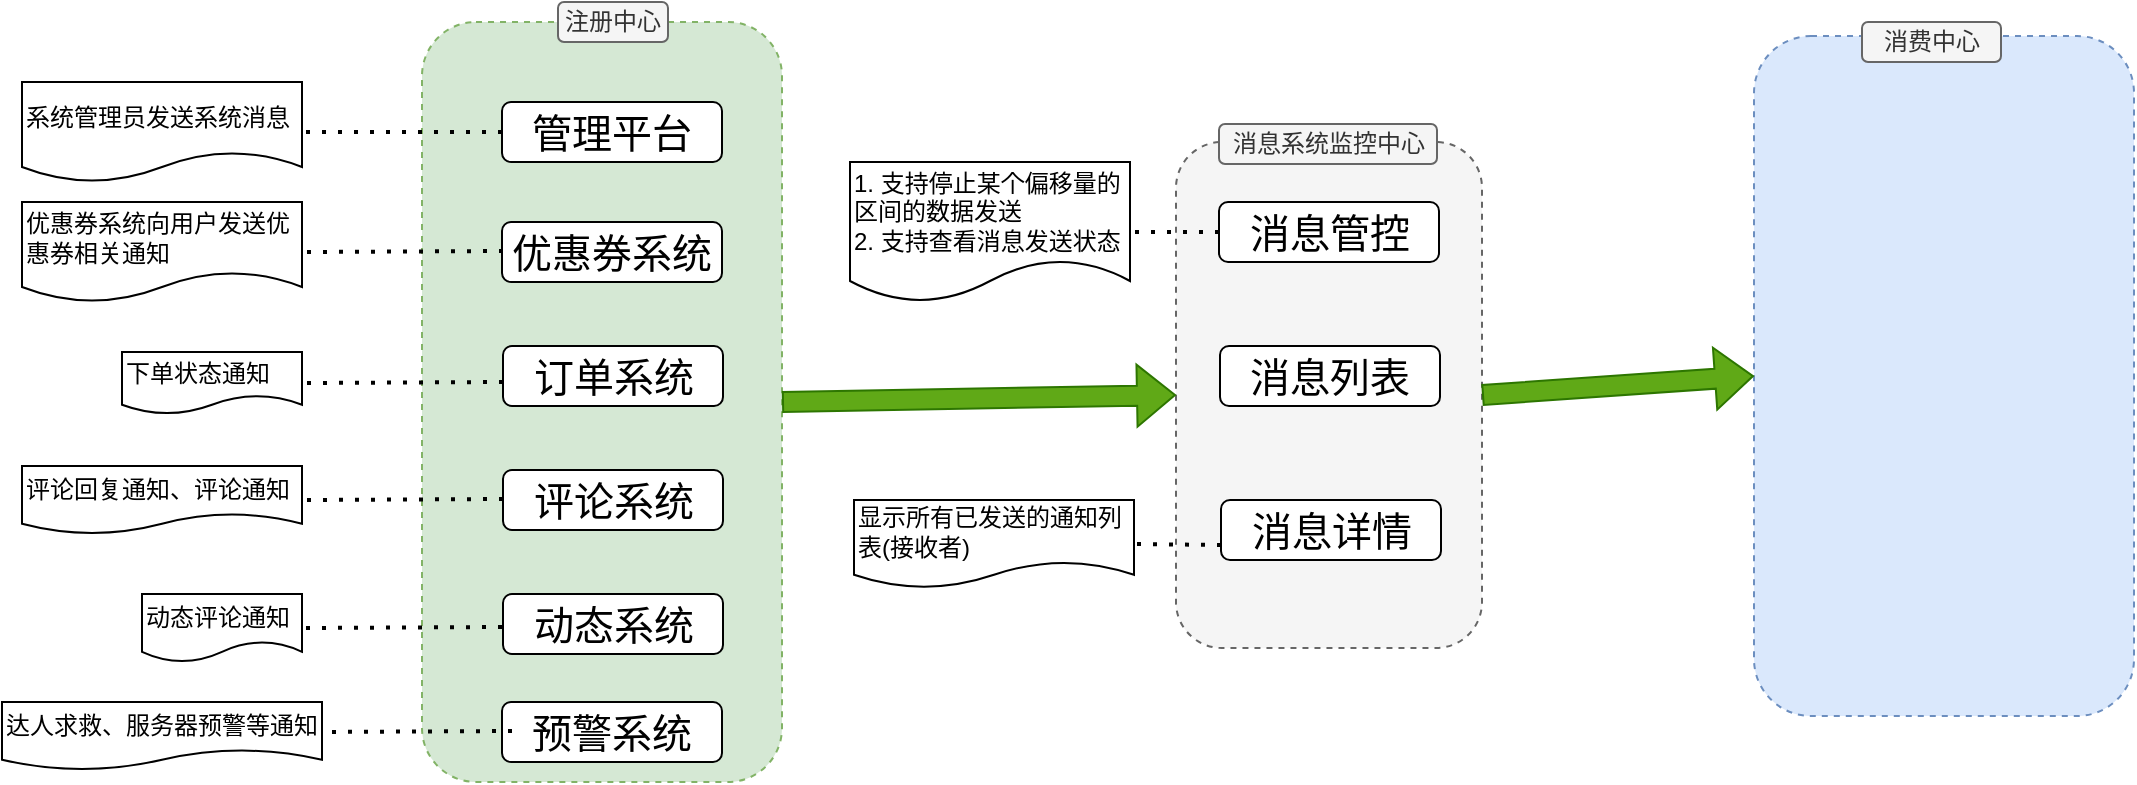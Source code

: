 <mxfile version="21.6.2" type="github">
  <diagram name="第 1 页" id="NAOGwRa4cKEJh-U7dT4i">
    <mxGraphModel dx="1781" dy="689" grid="1" gridSize="10" guides="1" tooltips="1" connect="1" arrows="1" fold="1" page="1" pageScale="1" pageWidth="827" pageHeight="1169" math="0" shadow="0">
      <root>
        <mxCell id="0" />
        <mxCell id="1" parent="0" />
        <mxCell id="M_dqpOYaqOXfzwQB8Ssg-3" value="" style="rounded=1;whiteSpace=wrap;html=1;dashed=1;fillColor=#d5e8d4;strokeColor=#82b366;" vertex="1" parent="1">
          <mxGeometry x="30" y="720" width="180" height="380" as="geometry" />
        </mxCell>
        <mxCell id="M_dqpOYaqOXfzwQB8Ssg-5" value="注册中心" style="rounded=1;whiteSpace=wrap;html=1;fillColor=#f5f5f5;fontColor=#333333;strokeColor=#666666;" vertex="1" parent="1">
          <mxGeometry x="98" y="710" width="55" height="20" as="geometry" />
        </mxCell>
        <mxCell id="M_dqpOYaqOXfzwQB8Ssg-6" value="&lt;font style=&quot;font-size: 20px;&quot;&gt;管理平台&lt;/font&gt;" style="rounded=1;whiteSpace=wrap;html=1;" vertex="1" parent="1">
          <mxGeometry x="70" y="760" width="110" height="30" as="geometry" />
        </mxCell>
        <mxCell id="M_dqpOYaqOXfzwQB8Ssg-7" value="&lt;font style=&quot;font-size: 20px;&quot;&gt;订单系统&lt;/font&gt;" style="rounded=1;whiteSpace=wrap;html=1;" vertex="1" parent="1">
          <mxGeometry x="70.5" y="882" width="110" height="30" as="geometry" />
        </mxCell>
        <mxCell id="M_dqpOYaqOXfzwQB8Ssg-8" value="&lt;font style=&quot;font-size: 20px;&quot;&gt;动态系统&lt;/font&gt;" style="rounded=1;whiteSpace=wrap;html=1;" vertex="1" parent="1">
          <mxGeometry x="70.5" y="1006" width="110" height="30" as="geometry" />
        </mxCell>
        <mxCell id="M_dqpOYaqOXfzwQB8Ssg-9" value="&lt;font style=&quot;font-size: 20px;&quot;&gt;评论系统&lt;/font&gt;" style="rounded=1;whiteSpace=wrap;html=1;" vertex="1" parent="1">
          <mxGeometry x="70.5" y="944" width="110" height="30" as="geometry" />
        </mxCell>
        <mxCell id="M_dqpOYaqOXfzwQB8Ssg-10" value="&lt;font style=&quot;font-size: 20px;&quot;&gt;优惠券系统&lt;/font&gt;" style="rounded=1;whiteSpace=wrap;html=1;" vertex="1" parent="1">
          <mxGeometry x="70" y="820" width="110" height="30" as="geometry" />
        </mxCell>
        <mxCell id="M_dqpOYaqOXfzwQB8Ssg-11" value="" style="endArrow=none;dashed=1;html=1;dashPattern=1 3;strokeWidth=2;rounded=0;exitX=0;exitY=0.5;exitDx=0;exitDy=0;entryX=1;entryY=0.5;entryDx=0;entryDy=0;" edge="1" parent="1" source="M_dqpOYaqOXfzwQB8Ssg-6" target="M_dqpOYaqOXfzwQB8Ssg-12">
          <mxGeometry width="50" height="50" relative="1" as="geometry">
            <mxPoint x="200" y="700" as="sourcePoint" />
            <mxPoint x="-10" y="775" as="targetPoint" />
          </mxGeometry>
        </mxCell>
        <mxCell id="M_dqpOYaqOXfzwQB8Ssg-12" value="系统管理员发送系统消息" style="shape=document;whiteSpace=wrap;html=1;boundedLbl=1;align=left;" vertex="1" parent="1">
          <mxGeometry x="-170" y="750" width="140" height="50" as="geometry" />
        </mxCell>
        <mxCell id="M_dqpOYaqOXfzwQB8Ssg-14" value="" style="rounded=1;whiteSpace=wrap;html=1;dashed=1;fillColor=#dae8fc;strokeColor=#6c8ebf;" vertex="1" parent="1">
          <mxGeometry x="696" y="727" width="190" height="340" as="geometry" />
        </mxCell>
        <mxCell id="M_dqpOYaqOXfzwQB8Ssg-15" value="" style="rounded=1;whiteSpace=wrap;html=1;dashed=1;fillColor=#f5f5f5;strokeColor=#666666;fontColor=#333333;" vertex="1" parent="1">
          <mxGeometry x="407" y="780" width="153" height="253" as="geometry" />
        </mxCell>
        <mxCell id="M_dqpOYaqOXfzwQB8Ssg-16" value="" style="endArrow=none;dashed=1;html=1;dashPattern=1 3;strokeWidth=2;rounded=0;exitX=0;exitY=0.5;exitDx=0;exitDy=0;" edge="1" parent="1">
          <mxGeometry width="50" height="50" relative="1" as="geometry">
            <mxPoint x="70.5" y="834.5" as="sourcePoint" />
            <mxPoint x="-29" y="835" as="targetPoint" />
          </mxGeometry>
        </mxCell>
        <mxCell id="M_dqpOYaqOXfzwQB8Ssg-17" value="优惠券系统向用户发送优惠券相关通知" style="shape=document;whiteSpace=wrap;html=1;boundedLbl=1;align=left;" vertex="1" parent="1">
          <mxGeometry x="-170" y="810" width="140" height="50" as="geometry" />
        </mxCell>
        <mxCell id="M_dqpOYaqOXfzwQB8Ssg-18" value="下单状态通知" style="shape=document;whiteSpace=wrap;html=1;boundedLbl=1;align=left;" vertex="1" parent="1">
          <mxGeometry x="-120" y="885" width="90" height="31" as="geometry" />
        </mxCell>
        <mxCell id="M_dqpOYaqOXfzwQB8Ssg-19" value="" style="endArrow=none;dashed=1;html=1;dashPattern=1 3;strokeWidth=2;rounded=0;exitX=0;exitY=0.5;exitDx=0;exitDy=0;entryX=1;entryY=0.5;entryDx=0;entryDy=0;" edge="1" parent="1" target="M_dqpOYaqOXfzwQB8Ssg-18">
          <mxGeometry width="50" height="50" relative="1" as="geometry">
            <mxPoint x="70.5" y="900" as="sourcePoint" />
            <mxPoint x="-29" y="900.5" as="targetPoint" />
          </mxGeometry>
        </mxCell>
        <mxCell id="M_dqpOYaqOXfzwQB8Ssg-20" value="评论回复通知、评论通知" style="shape=document;whiteSpace=wrap;html=1;boundedLbl=1;align=left;" vertex="1" parent="1">
          <mxGeometry x="-170" y="942" width="140" height="34" as="geometry" />
        </mxCell>
        <mxCell id="M_dqpOYaqOXfzwQB8Ssg-21" value="" style="endArrow=none;dashed=1;html=1;dashPattern=1 3;strokeWidth=2;rounded=0;exitX=0;exitY=0.5;exitDx=0;exitDy=0;entryX=1;entryY=0.5;entryDx=0;entryDy=0;" edge="1" parent="1" target="M_dqpOYaqOXfzwQB8Ssg-20">
          <mxGeometry width="50" height="50" relative="1" as="geometry">
            <mxPoint x="70.5" y="958.5" as="sourcePoint" />
            <mxPoint x="-30" y="959.5" as="targetPoint" />
          </mxGeometry>
        </mxCell>
        <mxCell id="M_dqpOYaqOXfzwQB8Ssg-22" value="&lt;font style=&quot;font-size: 20px;&quot;&gt;预警系统&lt;/font&gt;" style="rounded=1;whiteSpace=wrap;html=1;" vertex="1" parent="1">
          <mxGeometry x="70" y="1060" width="110" height="30" as="geometry" />
        </mxCell>
        <mxCell id="M_dqpOYaqOXfzwQB8Ssg-25" value="动态评论通知" style="shape=document;whiteSpace=wrap;html=1;boundedLbl=1;align=left;" vertex="1" parent="1">
          <mxGeometry x="-110" y="1006" width="80" height="34" as="geometry" />
        </mxCell>
        <mxCell id="M_dqpOYaqOXfzwQB8Ssg-26" value="" style="endArrow=none;dashed=1;html=1;dashPattern=1 3;strokeWidth=2;rounded=0;exitX=0;exitY=0.5;exitDx=0;exitDy=0;entryX=1;entryY=0.5;entryDx=0;entryDy=0;" edge="1" parent="1">
          <mxGeometry width="50" height="50" relative="1" as="geometry">
            <mxPoint x="70" y="1022.5" as="sourcePoint" />
            <mxPoint x="-30.5" y="1023" as="targetPoint" />
          </mxGeometry>
        </mxCell>
        <mxCell id="M_dqpOYaqOXfzwQB8Ssg-27" value="" style="endArrow=none;dashed=1;html=1;dashPattern=1 3;strokeWidth=2;rounded=0;exitX=0;exitY=0.5;exitDx=0;exitDy=0;entryX=1;entryY=0.5;entryDx=0;entryDy=0;" edge="1" parent="1">
          <mxGeometry width="50" height="50" relative="1" as="geometry">
            <mxPoint x="75" y="1074.5" as="sourcePoint" />
            <mxPoint x="-25.5" y="1075" as="targetPoint" />
          </mxGeometry>
        </mxCell>
        <mxCell id="M_dqpOYaqOXfzwQB8Ssg-28" value="达人求救、服务器预警等通知" style="shape=document;whiteSpace=wrap;html=1;boundedLbl=1;align=left;" vertex="1" parent="1">
          <mxGeometry x="-180" y="1060" width="160" height="34" as="geometry" />
        </mxCell>
        <mxCell id="M_dqpOYaqOXfzwQB8Ssg-29" value="消息系统监控中心" style="rounded=1;whiteSpace=wrap;html=1;fillColor=#f5f5f5;strokeColor=#666666;fontColor=#333333;" vertex="1" parent="1">
          <mxGeometry x="428.5" y="771" width="109" height="20" as="geometry" />
        </mxCell>
        <mxCell id="M_dqpOYaqOXfzwQB8Ssg-31" value="" style="shape=flexArrow;endArrow=classic;html=1;rounded=0;entryX=0;entryY=0.5;entryDx=0;entryDy=0;exitX=1;exitY=0.5;exitDx=0;exitDy=0;fillColor=#60a917;strokeColor=#2D7600;" edge="1" parent="1" source="M_dqpOYaqOXfzwQB8Ssg-3" target="M_dqpOYaqOXfzwQB8Ssg-15">
          <mxGeometry width="50" height="50" relative="1" as="geometry">
            <mxPoint x="220" y="911" as="sourcePoint" />
            <mxPoint x="285" y="791" as="targetPoint" />
          </mxGeometry>
        </mxCell>
        <mxCell id="M_dqpOYaqOXfzwQB8Ssg-32" value="&lt;span style=&quot;font-size: 20px;&quot;&gt;消息列表&lt;/span&gt;" style="rounded=1;whiteSpace=wrap;html=1;" vertex="1" parent="1">
          <mxGeometry x="429" y="882" width="110" height="30" as="geometry" />
        </mxCell>
        <mxCell id="M_dqpOYaqOXfzwQB8Ssg-33" value="消费中心" style="rounded=1;whiteSpace=wrap;html=1;fillColor=#f5f5f5;strokeColor=#666666;fontColor=#333333;" vertex="1" parent="1">
          <mxGeometry x="750" y="720" width="69.5" height="20" as="geometry" />
        </mxCell>
        <mxCell id="M_dqpOYaqOXfzwQB8Ssg-34" value="&lt;span style=&quot;font-size: 20px;&quot;&gt;消息管控&lt;/span&gt;" style="rounded=1;whiteSpace=wrap;html=1;" vertex="1" parent="1">
          <mxGeometry x="428.5" y="810" width="110" height="30" as="geometry" />
        </mxCell>
        <mxCell id="M_dqpOYaqOXfzwQB8Ssg-35" value="" style="endArrow=none;dashed=1;html=1;dashPattern=1 3;strokeWidth=2;rounded=0;exitX=0;exitY=0.5;exitDx=0;exitDy=0;entryX=1;entryY=0.5;entryDx=0;entryDy=0;" edge="1" parent="1" source="M_dqpOYaqOXfzwQB8Ssg-34" target="M_dqpOYaqOXfzwQB8Ssg-36">
          <mxGeometry width="50" height="50" relative="1" as="geometry">
            <mxPoint x="446.5" y="881" as="sourcePoint" />
            <mxPoint x="391" y="881" as="targetPoint" />
          </mxGeometry>
        </mxCell>
        <mxCell id="M_dqpOYaqOXfzwQB8Ssg-36" value="1. 支持停止某个偏移量的区间的数据发送&lt;br&gt;2. 支持查看消息发送状态" style="shape=document;whiteSpace=wrap;html=1;boundedLbl=1;align=left;" vertex="1" parent="1">
          <mxGeometry x="244" y="790" width="140" height="70" as="geometry" />
        </mxCell>
        <mxCell id="M_dqpOYaqOXfzwQB8Ssg-37" value="&lt;span style=&quot;font-size: 20px;&quot;&gt;消息详情&lt;/span&gt;" style="rounded=1;whiteSpace=wrap;html=1;" vertex="1" parent="1">
          <mxGeometry x="429.5" y="959" width="110" height="30" as="geometry" />
        </mxCell>
        <mxCell id="M_dqpOYaqOXfzwQB8Ssg-38" value="显示所有已发送的通知列表(接收者)" style="shape=document;whiteSpace=wrap;html=1;boundedLbl=1;align=left;" vertex="1" parent="1">
          <mxGeometry x="246" y="959" width="140" height="44" as="geometry" />
        </mxCell>
        <mxCell id="M_dqpOYaqOXfzwQB8Ssg-40" value="" style="endArrow=none;dashed=1;html=1;dashPattern=1 3;strokeWidth=2;rounded=0;exitX=0;exitY=0.75;exitDx=0;exitDy=0;entryX=1;entryY=0.5;entryDx=0;entryDy=0;" edge="1" parent="1" source="M_dqpOYaqOXfzwQB8Ssg-37" target="M_dqpOYaqOXfzwQB8Ssg-38">
          <mxGeometry width="50" height="50" relative="1" as="geometry">
            <mxPoint x="449.5" y="992.5" as="sourcePoint" />
            <mxPoint x="394" y="992.5" as="targetPoint" />
          </mxGeometry>
        </mxCell>
        <mxCell id="M_dqpOYaqOXfzwQB8Ssg-41" value="" style="shape=flexArrow;endArrow=classic;html=1;rounded=0;entryX=0;entryY=0.5;entryDx=0;entryDy=0;exitX=1;exitY=0.5;exitDx=0;exitDy=0;fillColor=#60a917;strokeColor=#2D7600;" edge="1" parent="1" source="M_dqpOYaqOXfzwQB8Ssg-15" target="M_dqpOYaqOXfzwQB8Ssg-14">
          <mxGeometry width="50" height="50" relative="1" as="geometry">
            <mxPoint x="567.25" y="899" as="sourcePoint" />
            <mxPoint x="730.25" y="895" as="targetPoint" />
          </mxGeometry>
        </mxCell>
      </root>
    </mxGraphModel>
  </diagram>
</mxfile>
